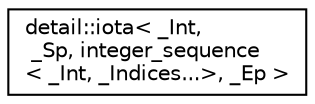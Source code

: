 digraph "Graphical Class Hierarchy"
{
  edge [fontname="Helvetica",fontsize="10",labelfontname="Helvetica",labelfontsize="10"];
  node [fontname="Helvetica",fontsize="10",shape=record];
  rankdir="LR";
  Node1 [label="detail::iota\< _Int,\l _Sp, integer_sequence\l\< _Int, _Indices...\>, _Ep \>",height=0.2,width=0.4,color="black", fillcolor="white", style="filled",URL="$structdetail_1_1iota_3_01___int_00_01___sp_00_01integer__sequence_3_01___int_00_01___indices_8_8_8_4_00_01___ep_01_4.xhtml"];
}
